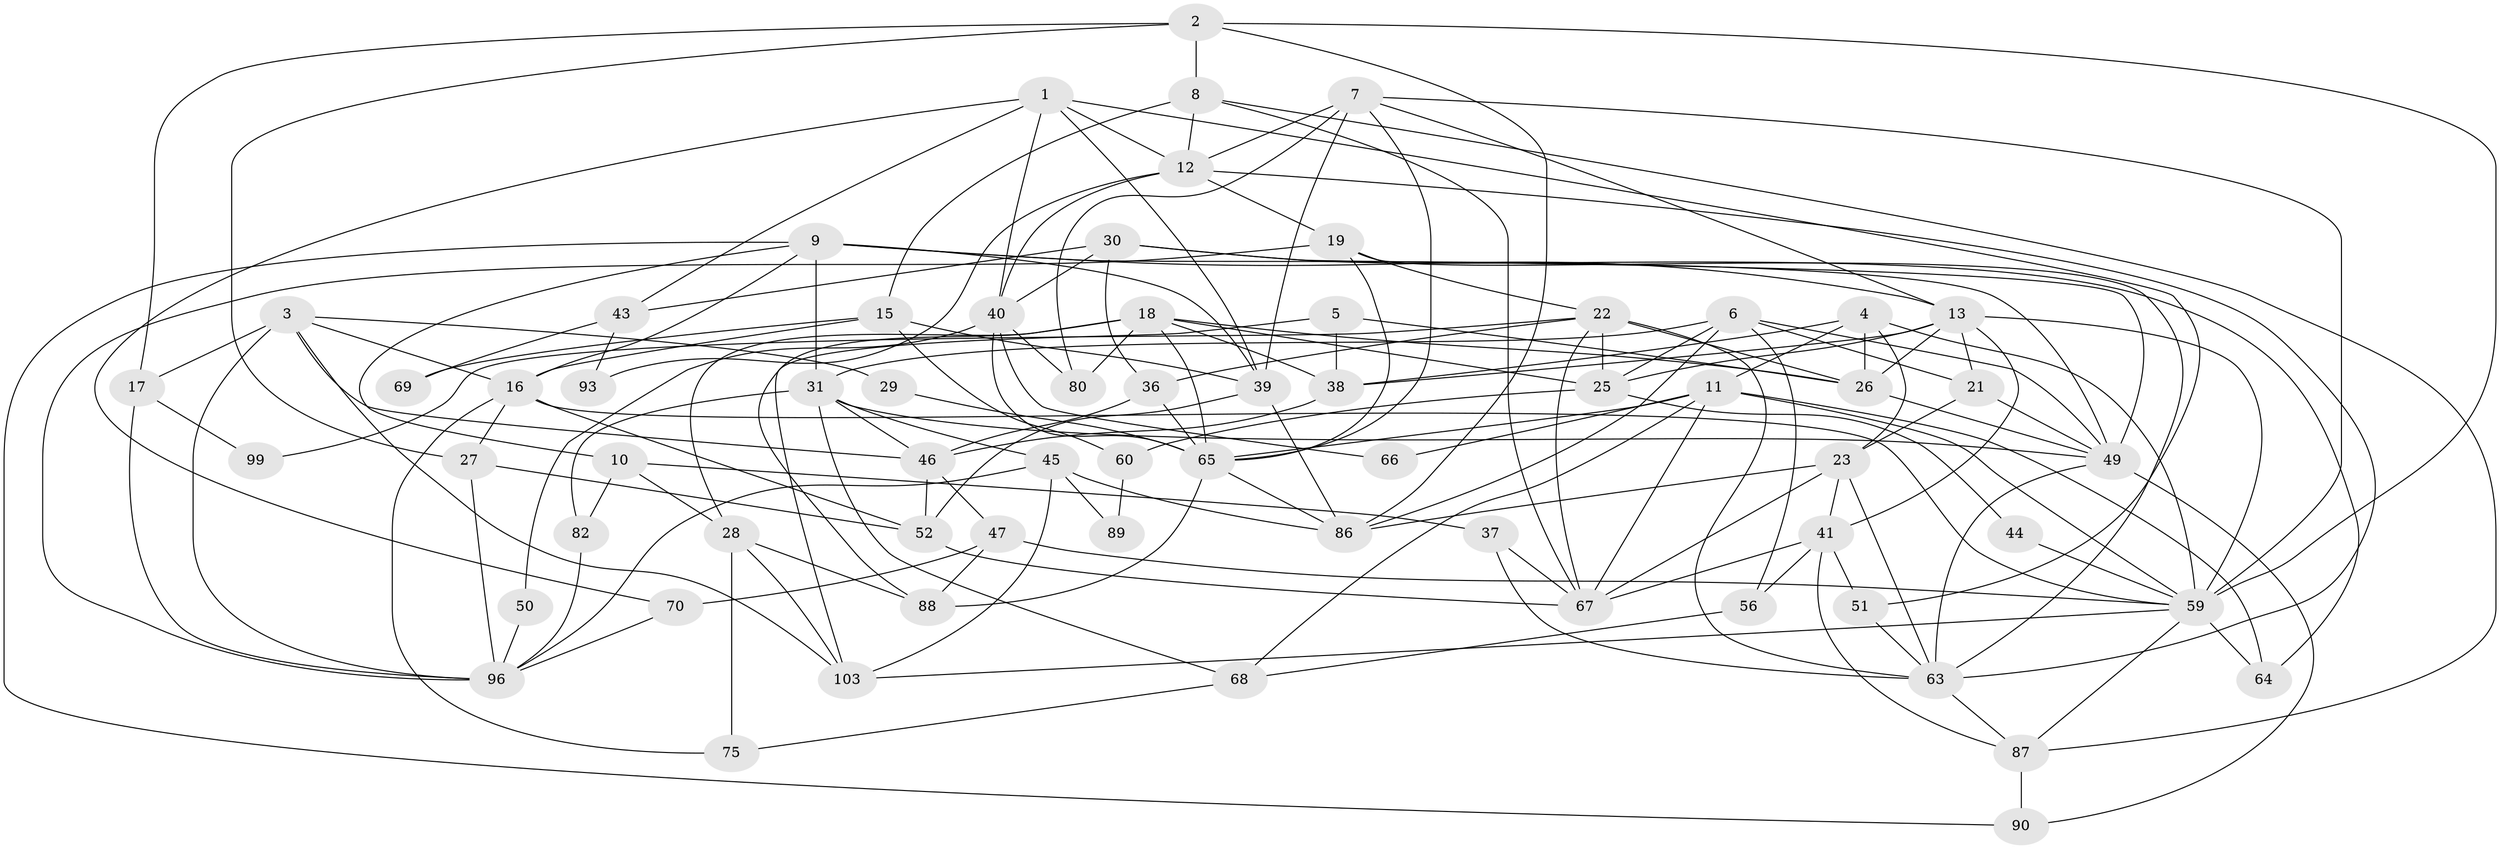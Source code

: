 // original degree distribution, {5: 0.21153846153846154, 3: 0.25, 4: 0.3269230769230769, 6: 0.07692307692307693, 7: 0.019230769230769232, 2: 0.10576923076923077, 8: 0.009615384615384616}
// Generated by graph-tools (version 1.1) at 2025/11/02/27/25 16:11:23]
// undirected, 66 vertices, 163 edges
graph export_dot {
graph [start="1"]
  node [color=gray90,style=filled];
  1 [super="+54"];
  2 [super="+83"];
  3 [super="+53"];
  4 [super="+32"];
  5;
  6 [super="+81"];
  7 [super="+84"];
  8 [super="+58"];
  9 [super="+20"];
  10 [super="+33"];
  11 [super="+14"];
  12 [super="+73"];
  13 [super="+62"];
  15;
  16 [super="+42"];
  17;
  18 [super="+100"];
  19 [super="+35"];
  21 [super="+85"];
  22 [super="+24"];
  23 [super="+34"];
  25 [super="+78"];
  26 [super="+48"];
  27;
  28 [super="+91"];
  29;
  30 [super="+101"];
  31 [super="+92"];
  36;
  37;
  38 [super="+104"];
  39 [super="+94"];
  40 [super="+79"];
  41 [super="+57"];
  43;
  44;
  45;
  46 [super="+61"];
  47 [super="+55"];
  49 [super="+74"];
  50;
  51;
  52 [super="+77"];
  56;
  59 [super="+71"];
  60;
  63 [super="+76"];
  64;
  65 [super="+72"];
  66;
  67 [super="+102"];
  68;
  69;
  70 [super="+98"];
  75;
  80;
  82;
  86 [super="+95"];
  87;
  88;
  89;
  90;
  93;
  96 [super="+97"];
  99;
  103;
  1 -- 39;
  1 -- 12;
  1 -- 40;
  1 -- 43;
  1 -- 51;
  1 -- 70;
  2 -- 86;
  2 -- 27;
  2 -- 17;
  2 -- 59;
  2 -- 8;
  3 -- 103;
  3 -- 46;
  3 -- 16;
  3 -- 17;
  3 -- 96;
  3 -- 29;
  4 -- 26;
  4 -- 23;
  4 -- 59;
  4 -- 11;
  4 -- 38;
  5 -- 103;
  5 -- 38;
  5 -- 26;
  6 -- 25;
  6 -- 56;
  6 -- 21;
  6 -- 86;
  6 -- 31;
  6 -- 49;
  7 -- 13;
  7 -- 80;
  7 -- 39;
  7 -- 12;
  7 -- 65;
  7 -- 59;
  8 -- 87;
  8 -- 15;
  8 -- 12;
  8 -- 67;
  9 -- 90;
  9 -- 39;
  9 -- 49;
  9 -- 13;
  9 -- 31;
  9 -- 16;
  9 -- 10;
  10 -- 37;
  10 -- 28;
  10 -- 82 [weight=2];
  11 -- 64;
  11 -- 68;
  11 -- 66;
  11 -- 65;
  11 -- 67;
  11 -- 59;
  12 -- 93;
  12 -- 63;
  12 -- 19;
  12 -- 40;
  13 -- 25;
  13 -- 38;
  13 -- 41;
  13 -- 21;
  13 -- 26;
  13 -- 59;
  15 -- 39;
  15 -- 60;
  15 -- 69;
  15 -- 16;
  16 -- 59;
  16 -- 52;
  16 -- 75;
  16 -- 27;
  17 -- 99;
  17 -- 96;
  18 -- 88;
  18 -- 25;
  18 -- 80;
  18 -- 65;
  18 -- 38;
  18 -- 26 [weight=2];
  18 -- 28;
  19 -- 63;
  19 -- 96;
  19 -- 65;
  19 -- 22;
  21 -- 23;
  21 -- 49;
  22 -- 26;
  22 -- 99;
  22 -- 25;
  22 -- 67;
  22 -- 36;
  22 -- 63;
  23 -- 63;
  23 -- 86;
  23 -- 41;
  23 -- 67;
  25 -- 44;
  25 -- 60;
  26 -- 49;
  27 -- 96;
  27 -- 52;
  28 -- 88;
  28 -- 75;
  28 -- 103;
  29 -- 65;
  30 -- 36;
  30 -- 40;
  30 -- 43;
  30 -- 64;
  30 -- 49;
  31 -- 68;
  31 -- 46;
  31 -- 49;
  31 -- 82;
  31 -- 45;
  36 -- 65;
  36 -- 46;
  37 -- 67;
  37 -- 63;
  38 -- 46;
  39 -- 52 [weight=2];
  39 -- 86;
  40 -- 66;
  40 -- 50;
  40 -- 80;
  40 -- 65;
  41 -- 56;
  41 -- 67;
  41 -- 51;
  41 -- 87;
  43 -- 69;
  43 -- 93;
  44 -- 59;
  45 -- 89;
  45 -- 103;
  45 -- 96;
  45 -- 86;
  46 -- 47;
  46 -- 52;
  47 -- 70 [weight=3];
  47 -- 88;
  47 -- 59;
  49 -- 90;
  49 -- 63;
  50 -- 96;
  51 -- 63;
  52 -- 67;
  56 -- 68;
  59 -- 64;
  59 -- 103;
  59 -- 87;
  60 -- 89;
  63 -- 87;
  65 -- 86;
  65 -- 88;
  68 -- 75;
  70 -- 96;
  82 -- 96;
  87 -- 90;
}
